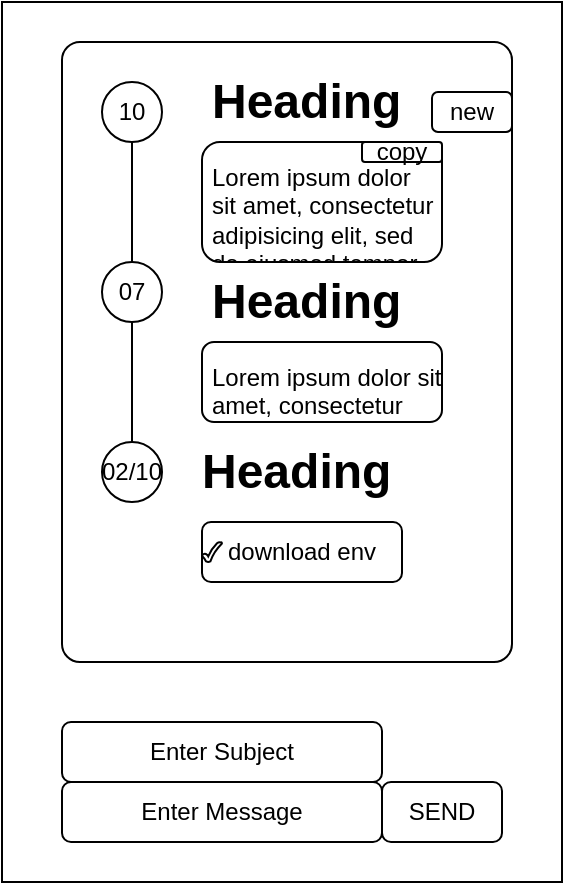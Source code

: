 <mxfile version="23.1.5" type="github">
  <diagram name="Page-1" id="ndZINGRnPVI3fZeNtN0m">
    <mxGraphModel dx="341" dy="394" grid="1" gridSize="10" guides="1" tooltips="1" connect="1" arrows="1" fold="1" page="1" pageScale="1" pageWidth="827" pageHeight="1169" math="0" shadow="0">
      <root>
        <mxCell id="0" />
        <mxCell id="1" parent="0" />
        <mxCell id="jD6W0hsCGpTvZv-8-NtV-2" value="" style="rounded=0;whiteSpace=wrap;html=1;" vertex="1" parent="1">
          <mxGeometry x="40" y="40" width="280" height="440" as="geometry" />
        </mxCell>
        <mxCell id="jD6W0hsCGpTvZv-8-NtV-6" value="" style="rounded=1;whiteSpace=wrap;html=1;arcSize=4;" vertex="1" parent="1">
          <mxGeometry x="70" y="60" width="225" height="310" as="geometry" />
        </mxCell>
        <mxCell id="jD6W0hsCGpTvZv-8-NtV-7" value="10" style="ellipse;whiteSpace=wrap;html=1;aspect=fixed;" vertex="1" parent="1">
          <mxGeometry x="90" y="80" width="30" height="30" as="geometry" />
        </mxCell>
        <mxCell id="jD6W0hsCGpTvZv-8-NtV-8" value="07" style="ellipse;whiteSpace=wrap;html=1;aspect=fixed;" vertex="1" parent="1">
          <mxGeometry x="90" y="170" width="30" height="30" as="geometry" />
        </mxCell>
        <mxCell id="jD6W0hsCGpTvZv-8-NtV-9" value="02/10" style="ellipse;whiteSpace=wrap;html=1;aspect=fixed;" vertex="1" parent="1">
          <mxGeometry x="90" y="260" width="30" height="30" as="geometry" />
        </mxCell>
        <mxCell id="jD6W0hsCGpTvZv-8-NtV-11" value="" style="endArrow=none;html=1;rounded=0;exitX=0.5;exitY=0;exitDx=0;exitDy=0;" edge="1" parent="1" source="jD6W0hsCGpTvZv-8-NtV-9" target="jD6W0hsCGpTvZv-8-NtV-8">
          <mxGeometry width="50" height="50" relative="1" as="geometry">
            <mxPoint x="160" y="230" as="sourcePoint" />
            <mxPoint x="210" y="180" as="targetPoint" />
          </mxGeometry>
        </mxCell>
        <mxCell id="jD6W0hsCGpTvZv-8-NtV-13" value="" style="endArrow=none;html=1;rounded=0;entryX=0.5;entryY=1;entryDx=0;entryDy=0;exitX=0.5;exitY=0;exitDx=0;exitDy=0;" edge="1" parent="1" source="jD6W0hsCGpTvZv-8-NtV-8" target="jD6W0hsCGpTvZv-8-NtV-7">
          <mxGeometry width="50" height="50" relative="1" as="geometry">
            <mxPoint x="160" y="230" as="sourcePoint" />
            <mxPoint x="210" y="180" as="targetPoint" />
          </mxGeometry>
        </mxCell>
        <mxCell id="jD6W0hsCGpTvZv-8-NtV-15" value="" style="rounded=1;whiteSpace=wrap;html=1;" vertex="1" parent="1">
          <mxGeometry x="140" y="110" width="120" height="60" as="geometry" />
        </mxCell>
        <mxCell id="jD6W0hsCGpTvZv-8-NtV-16" value="" style="rounded=1;whiteSpace=wrap;html=1;" vertex="1" parent="1">
          <mxGeometry x="140" y="210" width="120" height="40" as="geometry" />
        </mxCell>
        <mxCell id="jD6W0hsCGpTvZv-8-NtV-18" value="&lt;h1&gt;Heading&lt;/h1&gt;&lt;p&gt;Lorem ipsum dolor sit amet, consectetur adipisicing elit, sed do eiusmod tempor incididunt ut labore et dolore magna aliqua.&lt;/p&gt;" style="text;html=1;spacing=5;spacingTop=-20;whiteSpace=wrap;overflow=hidden;rounded=0;" vertex="1" parent="1">
          <mxGeometry x="140" y="70" width="120" height="100" as="geometry" />
        </mxCell>
        <mxCell id="jD6W0hsCGpTvZv-8-NtV-19" value="&lt;h1&gt;Heading&lt;/h1&gt;&lt;p&gt;Lorem ipsum dolor sit amet, consectetur adipisicing elit, sed do eiusmod tempor incididunt ut labore et dolore magna aliqua.&lt;/p&gt;" style="text;html=1;spacing=5;spacingTop=-20;whiteSpace=wrap;overflow=hidden;rounded=0;" vertex="1" parent="1">
          <mxGeometry x="140" y="170" width="140" height="80" as="geometry" />
        </mxCell>
        <mxCell id="jD6W0hsCGpTvZv-8-NtV-20" value="&lt;h1&gt;Heading&lt;/h1&gt;" style="text;html=1;spacing=5;spacingTop=-20;whiteSpace=wrap;overflow=hidden;rounded=0;" vertex="1" parent="1">
          <mxGeometry x="135" y="255" width="130" height="40" as="geometry" />
        </mxCell>
        <mxCell id="jD6W0hsCGpTvZv-8-NtV-21" value="download env" style="rounded=1;whiteSpace=wrap;html=1;" vertex="1" parent="1">
          <mxGeometry x="140" y="300" width="100" height="30" as="geometry" />
        </mxCell>
        <mxCell id="jD6W0hsCGpTvZv-8-NtV-22" value="" style="verticalLabelPosition=bottom;verticalAlign=top;html=1;shape=mxgraph.basic.tick" vertex="1" parent="1">
          <mxGeometry x="140" y="310" width="10" height="10" as="geometry" />
        </mxCell>
        <mxCell id="jD6W0hsCGpTvZv-8-NtV-23" value="new" style="rounded=1;whiteSpace=wrap;html=1;" vertex="1" parent="1">
          <mxGeometry x="255" y="85" width="40" height="20" as="geometry" />
        </mxCell>
        <mxCell id="jD6W0hsCGpTvZv-8-NtV-24" value="copy" style="rounded=1;whiteSpace=wrap;html=1;" vertex="1" parent="1">
          <mxGeometry x="220" y="110" width="40" height="10" as="geometry" />
        </mxCell>
        <mxCell id="jD6W0hsCGpTvZv-8-NtV-29" value="Enter Message" style="rounded=1;whiteSpace=wrap;html=1;" vertex="1" parent="1">
          <mxGeometry x="70" y="430" width="160" height="30" as="geometry" />
        </mxCell>
        <mxCell id="jD6W0hsCGpTvZv-8-NtV-30" value="SEND" style="rounded=1;whiteSpace=wrap;html=1;" vertex="1" parent="1">
          <mxGeometry x="230" y="430" width="60" height="30" as="geometry" />
        </mxCell>
        <mxCell id="jD6W0hsCGpTvZv-8-NtV-31" value="Enter Subject" style="rounded=1;whiteSpace=wrap;html=1;" vertex="1" parent="1">
          <mxGeometry x="70" y="400" width="160" height="30" as="geometry" />
        </mxCell>
      </root>
    </mxGraphModel>
  </diagram>
</mxfile>
